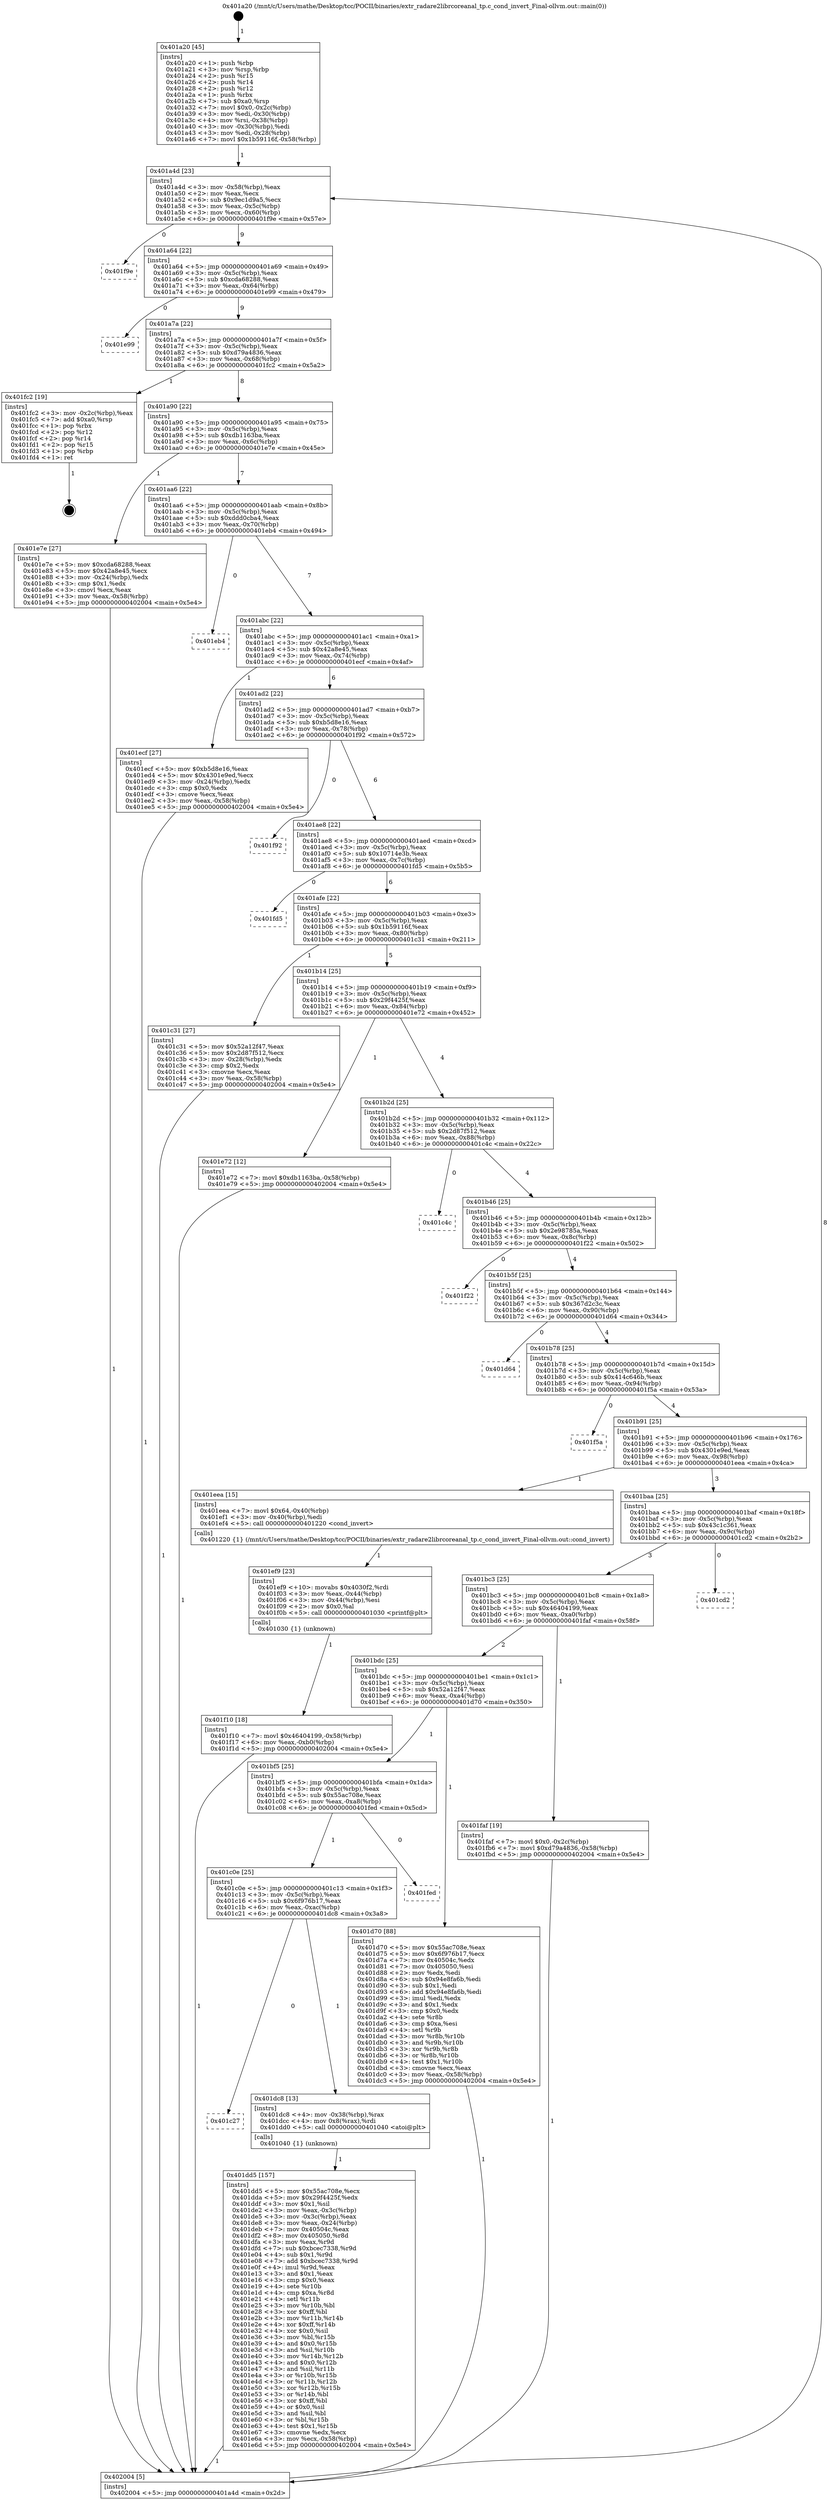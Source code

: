 digraph "0x401a20" {
  label = "0x401a20 (/mnt/c/Users/mathe/Desktop/tcc/POCII/binaries/extr_radare2librcoreanal_tp.c_cond_invert_Final-ollvm.out::main(0))"
  labelloc = "t"
  node[shape=record]

  Entry [label="",width=0.3,height=0.3,shape=circle,fillcolor=black,style=filled]
  "0x401a4d" [label="{
     0x401a4d [23]\l
     | [instrs]\l
     &nbsp;&nbsp;0x401a4d \<+3\>: mov -0x58(%rbp),%eax\l
     &nbsp;&nbsp;0x401a50 \<+2\>: mov %eax,%ecx\l
     &nbsp;&nbsp;0x401a52 \<+6\>: sub $0x9ec1d9a5,%ecx\l
     &nbsp;&nbsp;0x401a58 \<+3\>: mov %eax,-0x5c(%rbp)\l
     &nbsp;&nbsp;0x401a5b \<+3\>: mov %ecx,-0x60(%rbp)\l
     &nbsp;&nbsp;0x401a5e \<+6\>: je 0000000000401f9e \<main+0x57e\>\l
  }"]
  "0x401f9e" [label="{
     0x401f9e\l
  }", style=dashed]
  "0x401a64" [label="{
     0x401a64 [22]\l
     | [instrs]\l
     &nbsp;&nbsp;0x401a64 \<+5\>: jmp 0000000000401a69 \<main+0x49\>\l
     &nbsp;&nbsp;0x401a69 \<+3\>: mov -0x5c(%rbp),%eax\l
     &nbsp;&nbsp;0x401a6c \<+5\>: sub $0xcda68288,%eax\l
     &nbsp;&nbsp;0x401a71 \<+3\>: mov %eax,-0x64(%rbp)\l
     &nbsp;&nbsp;0x401a74 \<+6\>: je 0000000000401e99 \<main+0x479\>\l
  }"]
  Exit [label="",width=0.3,height=0.3,shape=circle,fillcolor=black,style=filled,peripheries=2]
  "0x401e99" [label="{
     0x401e99\l
  }", style=dashed]
  "0x401a7a" [label="{
     0x401a7a [22]\l
     | [instrs]\l
     &nbsp;&nbsp;0x401a7a \<+5\>: jmp 0000000000401a7f \<main+0x5f\>\l
     &nbsp;&nbsp;0x401a7f \<+3\>: mov -0x5c(%rbp),%eax\l
     &nbsp;&nbsp;0x401a82 \<+5\>: sub $0xd79a4836,%eax\l
     &nbsp;&nbsp;0x401a87 \<+3\>: mov %eax,-0x68(%rbp)\l
     &nbsp;&nbsp;0x401a8a \<+6\>: je 0000000000401fc2 \<main+0x5a2\>\l
  }"]
  "0x401f10" [label="{
     0x401f10 [18]\l
     | [instrs]\l
     &nbsp;&nbsp;0x401f10 \<+7\>: movl $0x46404199,-0x58(%rbp)\l
     &nbsp;&nbsp;0x401f17 \<+6\>: mov %eax,-0xb0(%rbp)\l
     &nbsp;&nbsp;0x401f1d \<+5\>: jmp 0000000000402004 \<main+0x5e4\>\l
  }"]
  "0x401fc2" [label="{
     0x401fc2 [19]\l
     | [instrs]\l
     &nbsp;&nbsp;0x401fc2 \<+3\>: mov -0x2c(%rbp),%eax\l
     &nbsp;&nbsp;0x401fc5 \<+7\>: add $0xa0,%rsp\l
     &nbsp;&nbsp;0x401fcc \<+1\>: pop %rbx\l
     &nbsp;&nbsp;0x401fcd \<+2\>: pop %r12\l
     &nbsp;&nbsp;0x401fcf \<+2\>: pop %r14\l
     &nbsp;&nbsp;0x401fd1 \<+2\>: pop %r15\l
     &nbsp;&nbsp;0x401fd3 \<+1\>: pop %rbp\l
     &nbsp;&nbsp;0x401fd4 \<+1\>: ret\l
  }"]
  "0x401a90" [label="{
     0x401a90 [22]\l
     | [instrs]\l
     &nbsp;&nbsp;0x401a90 \<+5\>: jmp 0000000000401a95 \<main+0x75\>\l
     &nbsp;&nbsp;0x401a95 \<+3\>: mov -0x5c(%rbp),%eax\l
     &nbsp;&nbsp;0x401a98 \<+5\>: sub $0xdb1163ba,%eax\l
     &nbsp;&nbsp;0x401a9d \<+3\>: mov %eax,-0x6c(%rbp)\l
     &nbsp;&nbsp;0x401aa0 \<+6\>: je 0000000000401e7e \<main+0x45e\>\l
  }"]
  "0x401ef9" [label="{
     0x401ef9 [23]\l
     | [instrs]\l
     &nbsp;&nbsp;0x401ef9 \<+10\>: movabs $0x4030f2,%rdi\l
     &nbsp;&nbsp;0x401f03 \<+3\>: mov %eax,-0x44(%rbp)\l
     &nbsp;&nbsp;0x401f06 \<+3\>: mov -0x44(%rbp),%esi\l
     &nbsp;&nbsp;0x401f09 \<+2\>: mov $0x0,%al\l
     &nbsp;&nbsp;0x401f0b \<+5\>: call 0000000000401030 \<printf@plt\>\l
     | [calls]\l
     &nbsp;&nbsp;0x401030 \{1\} (unknown)\l
  }"]
  "0x401e7e" [label="{
     0x401e7e [27]\l
     | [instrs]\l
     &nbsp;&nbsp;0x401e7e \<+5\>: mov $0xcda68288,%eax\l
     &nbsp;&nbsp;0x401e83 \<+5\>: mov $0x42a8e45,%ecx\l
     &nbsp;&nbsp;0x401e88 \<+3\>: mov -0x24(%rbp),%edx\l
     &nbsp;&nbsp;0x401e8b \<+3\>: cmp $0x1,%edx\l
     &nbsp;&nbsp;0x401e8e \<+3\>: cmovl %ecx,%eax\l
     &nbsp;&nbsp;0x401e91 \<+3\>: mov %eax,-0x58(%rbp)\l
     &nbsp;&nbsp;0x401e94 \<+5\>: jmp 0000000000402004 \<main+0x5e4\>\l
  }"]
  "0x401aa6" [label="{
     0x401aa6 [22]\l
     | [instrs]\l
     &nbsp;&nbsp;0x401aa6 \<+5\>: jmp 0000000000401aab \<main+0x8b\>\l
     &nbsp;&nbsp;0x401aab \<+3\>: mov -0x5c(%rbp),%eax\l
     &nbsp;&nbsp;0x401aae \<+5\>: sub $0xddd0cba4,%eax\l
     &nbsp;&nbsp;0x401ab3 \<+3\>: mov %eax,-0x70(%rbp)\l
     &nbsp;&nbsp;0x401ab6 \<+6\>: je 0000000000401eb4 \<main+0x494\>\l
  }"]
  "0x401dd5" [label="{
     0x401dd5 [157]\l
     | [instrs]\l
     &nbsp;&nbsp;0x401dd5 \<+5\>: mov $0x55ac708e,%ecx\l
     &nbsp;&nbsp;0x401dda \<+5\>: mov $0x29f4425f,%edx\l
     &nbsp;&nbsp;0x401ddf \<+3\>: mov $0x1,%sil\l
     &nbsp;&nbsp;0x401de2 \<+3\>: mov %eax,-0x3c(%rbp)\l
     &nbsp;&nbsp;0x401de5 \<+3\>: mov -0x3c(%rbp),%eax\l
     &nbsp;&nbsp;0x401de8 \<+3\>: mov %eax,-0x24(%rbp)\l
     &nbsp;&nbsp;0x401deb \<+7\>: mov 0x40504c,%eax\l
     &nbsp;&nbsp;0x401df2 \<+8\>: mov 0x405050,%r8d\l
     &nbsp;&nbsp;0x401dfa \<+3\>: mov %eax,%r9d\l
     &nbsp;&nbsp;0x401dfd \<+7\>: sub $0xbcec7338,%r9d\l
     &nbsp;&nbsp;0x401e04 \<+4\>: sub $0x1,%r9d\l
     &nbsp;&nbsp;0x401e08 \<+7\>: add $0xbcec7338,%r9d\l
     &nbsp;&nbsp;0x401e0f \<+4\>: imul %r9d,%eax\l
     &nbsp;&nbsp;0x401e13 \<+3\>: and $0x1,%eax\l
     &nbsp;&nbsp;0x401e16 \<+3\>: cmp $0x0,%eax\l
     &nbsp;&nbsp;0x401e19 \<+4\>: sete %r10b\l
     &nbsp;&nbsp;0x401e1d \<+4\>: cmp $0xa,%r8d\l
     &nbsp;&nbsp;0x401e21 \<+4\>: setl %r11b\l
     &nbsp;&nbsp;0x401e25 \<+3\>: mov %r10b,%bl\l
     &nbsp;&nbsp;0x401e28 \<+3\>: xor $0xff,%bl\l
     &nbsp;&nbsp;0x401e2b \<+3\>: mov %r11b,%r14b\l
     &nbsp;&nbsp;0x401e2e \<+4\>: xor $0xff,%r14b\l
     &nbsp;&nbsp;0x401e32 \<+4\>: xor $0x0,%sil\l
     &nbsp;&nbsp;0x401e36 \<+3\>: mov %bl,%r15b\l
     &nbsp;&nbsp;0x401e39 \<+4\>: and $0x0,%r15b\l
     &nbsp;&nbsp;0x401e3d \<+3\>: and %sil,%r10b\l
     &nbsp;&nbsp;0x401e40 \<+3\>: mov %r14b,%r12b\l
     &nbsp;&nbsp;0x401e43 \<+4\>: and $0x0,%r12b\l
     &nbsp;&nbsp;0x401e47 \<+3\>: and %sil,%r11b\l
     &nbsp;&nbsp;0x401e4a \<+3\>: or %r10b,%r15b\l
     &nbsp;&nbsp;0x401e4d \<+3\>: or %r11b,%r12b\l
     &nbsp;&nbsp;0x401e50 \<+3\>: xor %r12b,%r15b\l
     &nbsp;&nbsp;0x401e53 \<+3\>: or %r14b,%bl\l
     &nbsp;&nbsp;0x401e56 \<+3\>: xor $0xff,%bl\l
     &nbsp;&nbsp;0x401e59 \<+4\>: or $0x0,%sil\l
     &nbsp;&nbsp;0x401e5d \<+3\>: and %sil,%bl\l
     &nbsp;&nbsp;0x401e60 \<+3\>: or %bl,%r15b\l
     &nbsp;&nbsp;0x401e63 \<+4\>: test $0x1,%r15b\l
     &nbsp;&nbsp;0x401e67 \<+3\>: cmovne %edx,%ecx\l
     &nbsp;&nbsp;0x401e6a \<+3\>: mov %ecx,-0x58(%rbp)\l
     &nbsp;&nbsp;0x401e6d \<+5\>: jmp 0000000000402004 \<main+0x5e4\>\l
  }"]
  "0x401eb4" [label="{
     0x401eb4\l
  }", style=dashed]
  "0x401abc" [label="{
     0x401abc [22]\l
     | [instrs]\l
     &nbsp;&nbsp;0x401abc \<+5\>: jmp 0000000000401ac1 \<main+0xa1\>\l
     &nbsp;&nbsp;0x401ac1 \<+3\>: mov -0x5c(%rbp),%eax\l
     &nbsp;&nbsp;0x401ac4 \<+5\>: sub $0x42a8e45,%eax\l
     &nbsp;&nbsp;0x401ac9 \<+3\>: mov %eax,-0x74(%rbp)\l
     &nbsp;&nbsp;0x401acc \<+6\>: je 0000000000401ecf \<main+0x4af\>\l
  }"]
  "0x401c27" [label="{
     0x401c27\l
  }", style=dashed]
  "0x401ecf" [label="{
     0x401ecf [27]\l
     | [instrs]\l
     &nbsp;&nbsp;0x401ecf \<+5\>: mov $0xb5d8e16,%eax\l
     &nbsp;&nbsp;0x401ed4 \<+5\>: mov $0x4301e9ed,%ecx\l
     &nbsp;&nbsp;0x401ed9 \<+3\>: mov -0x24(%rbp),%edx\l
     &nbsp;&nbsp;0x401edc \<+3\>: cmp $0x0,%edx\l
     &nbsp;&nbsp;0x401edf \<+3\>: cmove %ecx,%eax\l
     &nbsp;&nbsp;0x401ee2 \<+3\>: mov %eax,-0x58(%rbp)\l
     &nbsp;&nbsp;0x401ee5 \<+5\>: jmp 0000000000402004 \<main+0x5e4\>\l
  }"]
  "0x401ad2" [label="{
     0x401ad2 [22]\l
     | [instrs]\l
     &nbsp;&nbsp;0x401ad2 \<+5\>: jmp 0000000000401ad7 \<main+0xb7\>\l
     &nbsp;&nbsp;0x401ad7 \<+3\>: mov -0x5c(%rbp),%eax\l
     &nbsp;&nbsp;0x401ada \<+5\>: sub $0xb5d8e16,%eax\l
     &nbsp;&nbsp;0x401adf \<+3\>: mov %eax,-0x78(%rbp)\l
     &nbsp;&nbsp;0x401ae2 \<+6\>: je 0000000000401f92 \<main+0x572\>\l
  }"]
  "0x401dc8" [label="{
     0x401dc8 [13]\l
     | [instrs]\l
     &nbsp;&nbsp;0x401dc8 \<+4\>: mov -0x38(%rbp),%rax\l
     &nbsp;&nbsp;0x401dcc \<+4\>: mov 0x8(%rax),%rdi\l
     &nbsp;&nbsp;0x401dd0 \<+5\>: call 0000000000401040 \<atoi@plt\>\l
     | [calls]\l
     &nbsp;&nbsp;0x401040 \{1\} (unknown)\l
  }"]
  "0x401f92" [label="{
     0x401f92\l
  }", style=dashed]
  "0x401ae8" [label="{
     0x401ae8 [22]\l
     | [instrs]\l
     &nbsp;&nbsp;0x401ae8 \<+5\>: jmp 0000000000401aed \<main+0xcd\>\l
     &nbsp;&nbsp;0x401aed \<+3\>: mov -0x5c(%rbp),%eax\l
     &nbsp;&nbsp;0x401af0 \<+5\>: sub $0x10714e3b,%eax\l
     &nbsp;&nbsp;0x401af5 \<+3\>: mov %eax,-0x7c(%rbp)\l
     &nbsp;&nbsp;0x401af8 \<+6\>: je 0000000000401fd5 \<main+0x5b5\>\l
  }"]
  "0x401c0e" [label="{
     0x401c0e [25]\l
     | [instrs]\l
     &nbsp;&nbsp;0x401c0e \<+5\>: jmp 0000000000401c13 \<main+0x1f3\>\l
     &nbsp;&nbsp;0x401c13 \<+3\>: mov -0x5c(%rbp),%eax\l
     &nbsp;&nbsp;0x401c16 \<+5\>: sub $0x6f976b17,%eax\l
     &nbsp;&nbsp;0x401c1b \<+6\>: mov %eax,-0xac(%rbp)\l
     &nbsp;&nbsp;0x401c21 \<+6\>: je 0000000000401dc8 \<main+0x3a8\>\l
  }"]
  "0x401fd5" [label="{
     0x401fd5\l
  }", style=dashed]
  "0x401afe" [label="{
     0x401afe [22]\l
     | [instrs]\l
     &nbsp;&nbsp;0x401afe \<+5\>: jmp 0000000000401b03 \<main+0xe3\>\l
     &nbsp;&nbsp;0x401b03 \<+3\>: mov -0x5c(%rbp),%eax\l
     &nbsp;&nbsp;0x401b06 \<+5\>: sub $0x1b59116f,%eax\l
     &nbsp;&nbsp;0x401b0b \<+3\>: mov %eax,-0x80(%rbp)\l
     &nbsp;&nbsp;0x401b0e \<+6\>: je 0000000000401c31 \<main+0x211\>\l
  }"]
  "0x401fed" [label="{
     0x401fed\l
  }", style=dashed]
  "0x401c31" [label="{
     0x401c31 [27]\l
     | [instrs]\l
     &nbsp;&nbsp;0x401c31 \<+5\>: mov $0x52a12f47,%eax\l
     &nbsp;&nbsp;0x401c36 \<+5\>: mov $0x2d87f512,%ecx\l
     &nbsp;&nbsp;0x401c3b \<+3\>: mov -0x28(%rbp),%edx\l
     &nbsp;&nbsp;0x401c3e \<+3\>: cmp $0x2,%edx\l
     &nbsp;&nbsp;0x401c41 \<+3\>: cmovne %ecx,%eax\l
     &nbsp;&nbsp;0x401c44 \<+3\>: mov %eax,-0x58(%rbp)\l
     &nbsp;&nbsp;0x401c47 \<+5\>: jmp 0000000000402004 \<main+0x5e4\>\l
  }"]
  "0x401b14" [label="{
     0x401b14 [25]\l
     | [instrs]\l
     &nbsp;&nbsp;0x401b14 \<+5\>: jmp 0000000000401b19 \<main+0xf9\>\l
     &nbsp;&nbsp;0x401b19 \<+3\>: mov -0x5c(%rbp),%eax\l
     &nbsp;&nbsp;0x401b1c \<+5\>: sub $0x29f4425f,%eax\l
     &nbsp;&nbsp;0x401b21 \<+6\>: mov %eax,-0x84(%rbp)\l
     &nbsp;&nbsp;0x401b27 \<+6\>: je 0000000000401e72 \<main+0x452\>\l
  }"]
  "0x402004" [label="{
     0x402004 [5]\l
     | [instrs]\l
     &nbsp;&nbsp;0x402004 \<+5\>: jmp 0000000000401a4d \<main+0x2d\>\l
  }"]
  "0x401a20" [label="{
     0x401a20 [45]\l
     | [instrs]\l
     &nbsp;&nbsp;0x401a20 \<+1\>: push %rbp\l
     &nbsp;&nbsp;0x401a21 \<+3\>: mov %rsp,%rbp\l
     &nbsp;&nbsp;0x401a24 \<+2\>: push %r15\l
     &nbsp;&nbsp;0x401a26 \<+2\>: push %r14\l
     &nbsp;&nbsp;0x401a28 \<+2\>: push %r12\l
     &nbsp;&nbsp;0x401a2a \<+1\>: push %rbx\l
     &nbsp;&nbsp;0x401a2b \<+7\>: sub $0xa0,%rsp\l
     &nbsp;&nbsp;0x401a32 \<+7\>: movl $0x0,-0x2c(%rbp)\l
     &nbsp;&nbsp;0x401a39 \<+3\>: mov %edi,-0x30(%rbp)\l
     &nbsp;&nbsp;0x401a3c \<+4\>: mov %rsi,-0x38(%rbp)\l
     &nbsp;&nbsp;0x401a40 \<+3\>: mov -0x30(%rbp),%edi\l
     &nbsp;&nbsp;0x401a43 \<+3\>: mov %edi,-0x28(%rbp)\l
     &nbsp;&nbsp;0x401a46 \<+7\>: movl $0x1b59116f,-0x58(%rbp)\l
  }"]
  "0x401bf5" [label="{
     0x401bf5 [25]\l
     | [instrs]\l
     &nbsp;&nbsp;0x401bf5 \<+5\>: jmp 0000000000401bfa \<main+0x1da\>\l
     &nbsp;&nbsp;0x401bfa \<+3\>: mov -0x5c(%rbp),%eax\l
     &nbsp;&nbsp;0x401bfd \<+5\>: sub $0x55ac708e,%eax\l
     &nbsp;&nbsp;0x401c02 \<+6\>: mov %eax,-0xa8(%rbp)\l
     &nbsp;&nbsp;0x401c08 \<+6\>: je 0000000000401fed \<main+0x5cd\>\l
  }"]
  "0x401e72" [label="{
     0x401e72 [12]\l
     | [instrs]\l
     &nbsp;&nbsp;0x401e72 \<+7\>: movl $0xdb1163ba,-0x58(%rbp)\l
     &nbsp;&nbsp;0x401e79 \<+5\>: jmp 0000000000402004 \<main+0x5e4\>\l
  }"]
  "0x401b2d" [label="{
     0x401b2d [25]\l
     | [instrs]\l
     &nbsp;&nbsp;0x401b2d \<+5\>: jmp 0000000000401b32 \<main+0x112\>\l
     &nbsp;&nbsp;0x401b32 \<+3\>: mov -0x5c(%rbp),%eax\l
     &nbsp;&nbsp;0x401b35 \<+5\>: sub $0x2d87f512,%eax\l
     &nbsp;&nbsp;0x401b3a \<+6\>: mov %eax,-0x88(%rbp)\l
     &nbsp;&nbsp;0x401b40 \<+6\>: je 0000000000401c4c \<main+0x22c\>\l
  }"]
  "0x401d70" [label="{
     0x401d70 [88]\l
     | [instrs]\l
     &nbsp;&nbsp;0x401d70 \<+5\>: mov $0x55ac708e,%eax\l
     &nbsp;&nbsp;0x401d75 \<+5\>: mov $0x6f976b17,%ecx\l
     &nbsp;&nbsp;0x401d7a \<+7\>: mov 0x40504c,%edx\l
     &nbsp;&nbsp;0x401d81 \<+7\>: mov 0x405050,%esi\l
     &nbsp;&nbsp;0x401d88 \<+2\>: mov %edx,%edi\l
     &nbsp;&nbsp;0x401d8a \<+6\>: sub $0x94e8fa6b,%edi\l
     &nbsp;&nbsp;0x401d90 \<+3\>: sub $0x1,%edi\l
     &nbsp;&nbsp;0x401d93 \<+6\>: add $0x94e8fa6b,%edi\l
     &nbsp;&nbsp;0x401d99 \<+3\>: imul %edi,%edx\l
     &nbsp;&nbsp;0x401d9c \<+3\>: and $0x1,%edx\l
     &nbsp;&nbsp;0x401d9f \<+3\>: cmp $0x0,%edx\l
     &nbsp;&nbsp;0x401da2 \<+4\>: sete %r8b\l
     &nbsp;&nbsp;0x401da6 \<+3\>: cmp $0xa,%esi\l
     &nbsp;&nbsp;0x401da9 \<+4\>: setl %r9b\l
     &nbsp;&nbsp;0x401dad \<+3\>: mov %r8b,%r10b\l
     &nbsp;&nbsp;0x401db0 \<+3\>: and %r9b,%r10b\l
     &nbsp;&nbsp;0x401db3 \<+3\>: xor %r9b,%r8b\l
     &nbsp;&nbsp;0x401db6 \<+3\>: or %r8b,%r10b\l
     &nbsp;&nbsp;0x401db9 \<+4\>: test $0x1,%r10b\l
     &nbsp;&nbsp;0x401dbd \<+3\>: cmovne %ecx,%eax\l
     &nbsp;&nbsp;0x401dc0 \<+3\>: mov %eax,-0x58(%rbp)\l
     &nbsp;&nbsp;0x401dc3 \<+5\>: jmp 0000000000402004 \<main+0x5e4\>\l
  }"]
  "0x401c4c" [label="{
     0x401c4c\l
  }", style=dashed]
  "0x401b46" [label="{
     0x401b46 [25]\l
     | [instrs]\l
     &nbsp;&nbsp;0x401b46 \<+5\>: jmp 0000000000401b4b \<main+0x12b\>\l
     &nbsp;&nbsp;0x401b4b \<+3\>: mov -0x5c(%rbp),%eax\l
     &nbsp;&nbsp;0x401b4e \<+5\>: sub $0x2e98785a,%eax\l
     &nbsp;&nbsp;0x401b53 \<+6\>: mov %eax,-0x8c(%rbp)\l
     &nbsp;&nbsp;0x401b59 \<+6\>: je 0000000000401f22 \<main+0x502\>\l
  }"]
  "0x401bdc" [label="{
     0x401bdc [25]\l
     | [instrs]\l
     &nbsp;&nbsp;0x401bdc \<+5\>: jmp 0000000000401be1 \<main+0x1c1\>\l
     &nbsp;&nbsp;0x401be1 \<+3\>: mov -0x5c(%rbp),%eax\l
     &nbsp;&nbsp;0x401be4 \<+5\>: sub $0x52a12f47,%eax\l
     &nbsp;&nbsp;0x401be9 \<+6\>: mov %eax,-0xa4(%rbp)\l
     &nbsp;&nbsp;0x401bef \<+6\>: je 0000000000401d70 \<main+0x350\>\l
  }"]
  "0x401f22" [label="{
     0x401f22\l
  }", style=dashed]
  "0x401b5f" [label="{
     0x401b5f [25]\l
     | [instrs]\l
     &nbsp;&nbsp;0x401b5f \<+5\>: jmp 0000000000401b64 \<main+0x144\>\l
     &nbsp;&nbsp;0x401b64 \<+3\>: mov -0x5c(%rbp),%eax\l
     &nbsp;&nbsp;0x401b67 \<+5\>: sub $0x367d2c3c,%eax\l
     &nbsp;&nbsp;0x401b6c \<+6\>: mov %eax,-0x90(%rbp)\l
     &nbsp;&nbsp;0x401b72 \<+6\>: je 0000000000401d64 \<main+0x344\>\l
  }"]
  "0x401faf" [label="{
     0x401faf [19]\l
     | [instrs]\l
     &nbsp;&nbsp;0x401faf \<+7\>: movl $0x0,-0x2c(%rbp)\l
     &nbsp;&nbsp;0x401fb6 \<+7\>: movl $0xd79a4836,-0x58(%rbp)\l
     &nbsp;&nbsp;0x401fbd \<+5\>: jmp 0000000000402004 \<main+0x5e4\>\l
  }"]
  "0x401d64" [label="{
     0x401d64\l
  }", style=dashed]
  "0x401b78" [label="{
     0x401b78 [25]\l
     | [instrs]\l
     &nbsp;&nbsp;0x401b78 \<+5\>: jmp 0000000000401b7d \<main+0x15d\>\l
     &nbsp;&nbsp;0x401b7d \<+3\>: mov -0x5c(%rbp),%eax\l
     &nbsp;&nbsp;0x401b80 \<+5\>: sub $0x414c646b,%eax\l
     &nbsp;&nbsp;0x401b85 \<+6\>: mov %eax,-0x94(%rbp)\l
     &nbsp;&nbsp;0x401b8b \<+6\>: je 0000000000401f5a \<main+0x53a\>\l
  }"]
  "0x401bc3" [label="{
     0x401bc3 [25]\l
     | [instrs]\l
     &nbsp;&nbsp;0x401bc3 \<+5\>: jmp 0000000000401bc8 \<main+0x1a8\>\l
     &nbsp;&nbsp;0x401bc8 \<+3\>: mov -0x5c(%rbp),%eax\l
     &nbsp;&nbsp;0x401bcb \<+5\>: sub $0x46404199,%eax\l
     &nbsp;&nbsp;0x401bd0 \<+6\>: mov %eax,-0xa0(%rbp)\l
     &nbsp;&nbsp;0x401bd6 \<+6\>: je 0000000000401faf \<main+0x58f\>\l
  }"]
  "0x401f5a" [label="{
     0x401f5a\l
  }", style=dashed]
  "0x401b91" [label="{
     0x401b91 [25]\l
     | [instrs]\l
     &nbsp;&nbsp;0x401b91 \<+5\>: jmp 0000000000401b96 \<main+0x176\>\l
     &nbsp;&nbsp;0x401b96 \<+3\>: mov -0x5c(%rbp),%eax\l
     &nbsp;&nbsp;0x401b99 \<+5\>: sub $0x4301e9ed,%eax\l
     &nbsp;&nbsp;0x401b9e \<+6\>: mov %eax,-0x98(%rbp)\l
     &nbsp;&nbsp;0x401ba4 \<+6\>: je 0000000000401eea \<main+0x4ca\>\l
  }"]
  "0x401cd2" [label="{
     0x401cd2\l
  }", style=dashed]
  "0x401eea" [label="{
     0x401eea [15]\l
     | [instrs]\l
     &nbsp;&nbsp;0x401eea \<+7\>: movl $0x64,-0x40(%rbp)\l
     &nbsp;&nbsp;0x401ef1 \<+3\>: mov -0x40(%rbp),%edi\l
     &nbsp;&nbsp;0x401ef4 \<+5\>: call 0000000000401220 \<cond_invert\>\l
     | [calls]\l
     &nbsp;&nbsp;0x401220 \{1\} (/mnt/c/Users/mathe/Desktop/tcc/POCII/binaries/extr_radare2librcoreanal_tp.c_cond_invert_Final-ollvm.out::cond_invert)\l
  }"]
  "0x401baa" [label="{
     0x401baa [25]\l
     | [instrs]\l
     &nbsp;&nbsp;0x401baa \<+5\>: jmp 0000000000401baf \<main+0x18f\>\l
     &nbsp;&nbsp;0x401baf \<+3\>: mov -0x5c(%rbp),%eax\l
     &nbsp;&nbsp;0x401bb2 \<+5\>: sub $0x43c1c361,%eax\l
     &nbsp;&nbsp;0x401bb7 \<+6\>: mov %eax,-0x9c(%rbp)\l
     &nbsp;&nbsp;0x401bbd \<+6\>: je 0000000000401cd2 \<main+0x2b2\>\l
  }"]
  Entry -> "0x401a20" [label=" 1"]
  "0x401a4d" -> "0x401f9e" [label=" 0"]
  "0x401a4d" -> "0x401a64" [label=" 9"]
  "0x401fc2" -> Exit [label=" 1"]
  "0x401a64" -> "0x401e99" [label=" 0"]
  "0x401a64" -> "0x401a7a" [label=" 9"]
  "0x401faf" -> "0x402004" [label=" 1"]
  "0x401a7a" -> "0x401fc2" [label=" 1"]
  "0x401a7a" -> "0x401a90" [label=" 8"]
  "0x401f10" -> "0x402004" [label=" 1"]
  "0x401a90" -> "0x401e7e" [label=" 1"]
  "0x401a90" -> "0x401aa6" [label=" 7"]
  "0x401ef9" -> "0x401f10" [label=" 1"]
  "0x401aa6" -> "0x401eb4" [label=" 0"]
  "0x401aa6" -> "0x401abc" [label=" 7"]
  "0x401eea" -> "0x401ef9" [label=" 1"]
  "0x401abc" -> "0x401ecf" [label=" 1"]
  "0x401abc" -> "0x401ad2" [label=" 6"]
  "0x401ecf" -> "0x402004" [label=" 1"]
  "0x401ad2" -> "0x401f92" [label=" 0"]
  "0x401ad2" -> "0x401ae8" [label=" 6"]
  "0x401e7e" -> "0x402004" [label=" 1"]
  "0x401ae8" -> "0x401fd5" [label=" 0"]
  "0x401ae8" -> "0x401afe" [label=" 6"]
  "0x401dd5" -> "0x402004" [label=" 1"]
  "0x401afe" -> "0x401c31" [label=" 1"]
  "0x401afe" -> "0x401b14" [label=" 5"]
  "0x401c31" -> "0x402004" [label=" 1"]
  "0x401a20" -> "0x401a4d" [label=" 1"]
  "0x402004" -> "0x401a4d" [label=" 8"]
  "0x401dc8" -> "0x401dd5" [label=" 1"]
  "0x401b14" -> "0x401e72" [label=" 1"]
  "0x401b14" -> "0x401b2d" [label=" 4"]
  "0x401c0e" -> "0x401dc8" [label=" 1"]
  "0x401b2d" -> "0x401c4c" [label=" 0"]
  "0x401b2d" -> "0x401b46" [label=" 4"]
  "0x401e72" -> "0x402004" [label=" 1"]
  "0x401b46" -> "0x401f22" [label=" 0"]
  "0x401b46" -> "0x401b5f" [label=" 4"]
  "0x401bf5" -> "0x401fed" [label=" 0"]
  "0x401b5f" -> "0x401d64" [label=" 0"]
  "0x401b5f" -> "0x401b78" [label=" 4"]
  "0x401c0e" -> "0x401c27" [label=" 0"]
  "0x401b78" -> "0x401f5a" [label=" 0"]
  "0x401b78" -> "0x401b91" [label=" 4"]
  "0x401bdc" -> "0x401bf5" [label=" 1"]
  "0x401b91" -> "0x401eea" [label=" 1"]
  "0x401b91" -> "0x401baa" [label=" 3"]
  "0x401bdc" -> "0x401d70" [label=" 1"]
  "0x401baa" -> "0x401cd2" [label=" 0"]
  "0x401baa" -> "0x401bc3" [label=" 3"]
  "0x401d70" -> "0x402004" [label=" 1"]
  "0x401bc3" -> "0x401faf" [label=" 1"]
  "0x401bc3" -> "0x401bdc" [label=" 2"]
  "0x401bf5" -> "0x401c0e" [label=" 1"]
}
